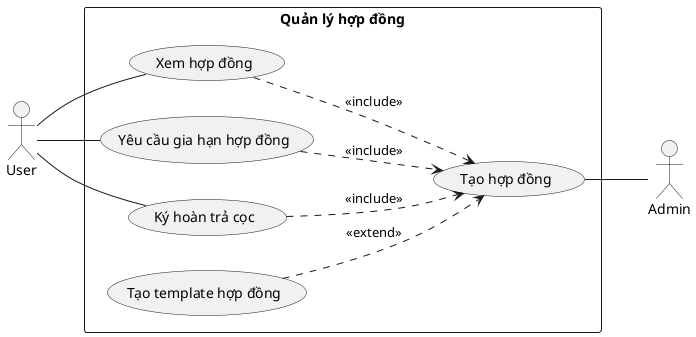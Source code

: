 @startuml
left to right direction

actor Admin as C
actor User as U
rectangle "Quản lý hợp đồng" {
  usecase (Tạo hợp đồng) as UC2
  usecase (Xem hợp đồng) as UC1
  usecase (Yêu cầu gia hạn hợp đồng) as UC8
  usecase (Ký hoàn trả cọc) as UC3
  usecase (Tạo template hợp đồng) as UC4
}

U--UC1
U -- UC8
U --UC3
UC2 -- C
UC4 ..>UC2:<<extend>>
UC1 ..>UC2:<<include>>
UC8 ..>UC2:<<include>>
UC3 ..>UC2:<<include>>

@enduml

